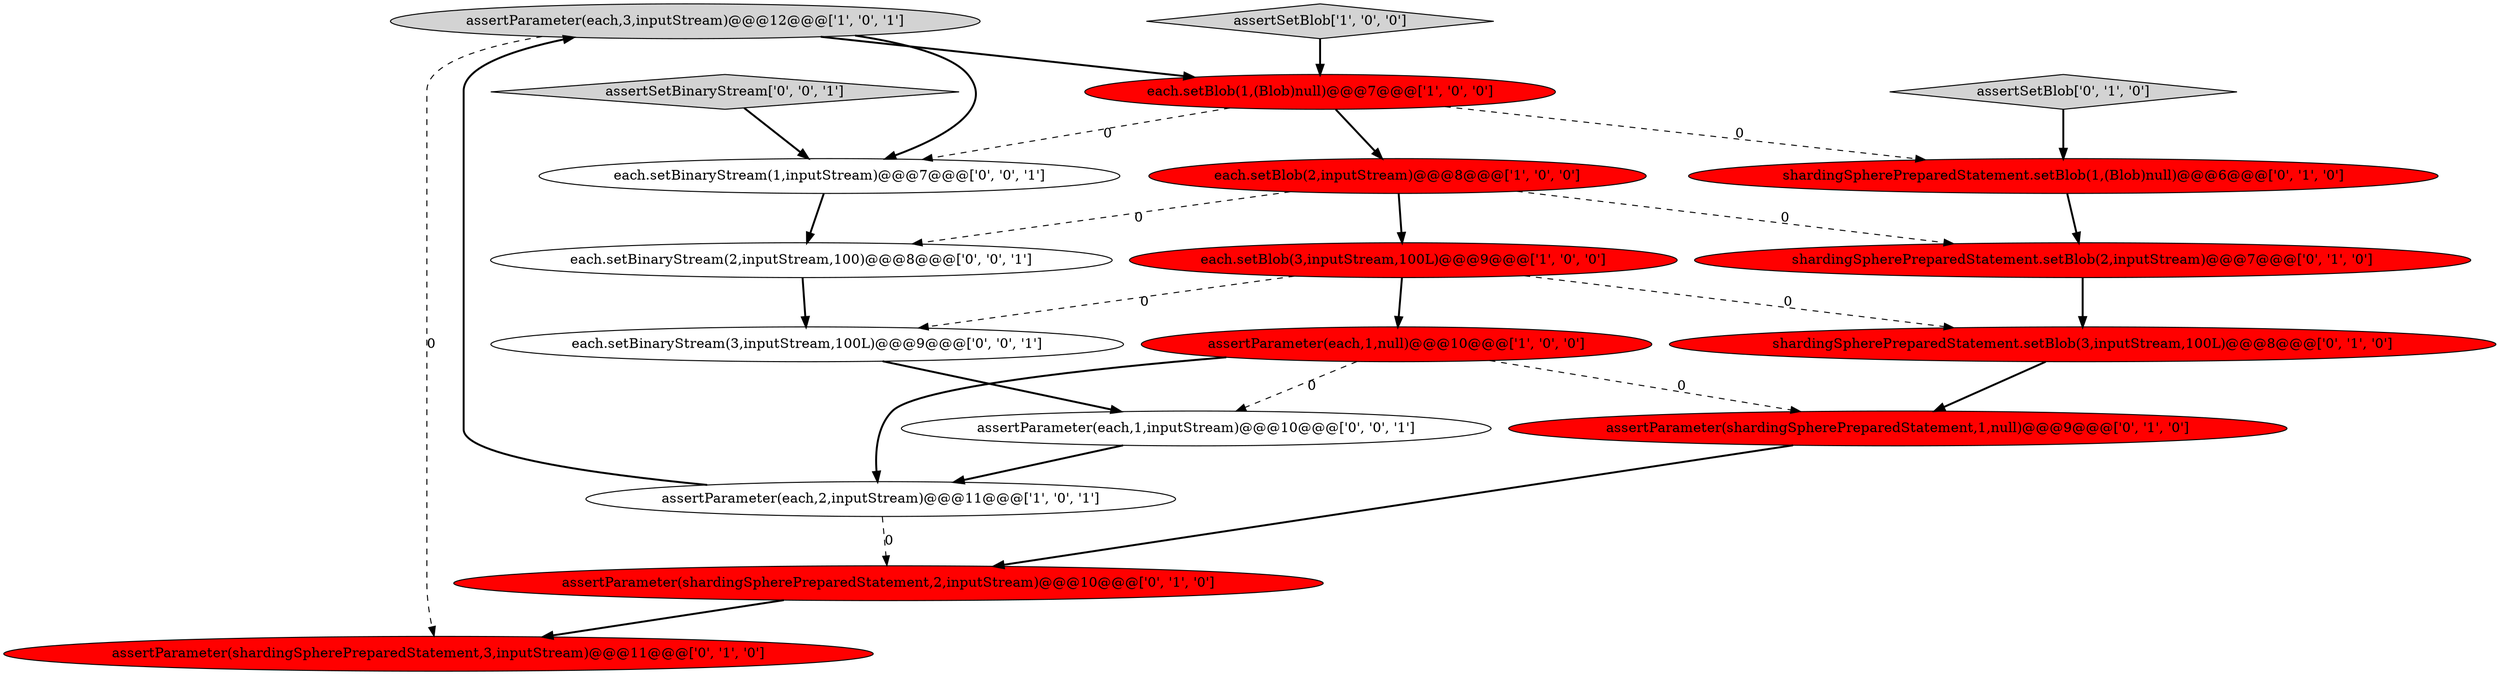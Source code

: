 digraph {
2 [style = filled, label = "assertParameter(each,3,inputStream)@@@12@@@['1', '0', '1']", fillcolor = lightgray, shape = ellipse image = "AAA0AAABBB1BBB"];
1 [style = filled, label = "each.setBlob(2,inputStream)@@@8@@@['1', '0', '0']", fillcolor = red, shape = ellipse image = "AAA1AAABBB1BBB"];
6 [style = filled, label = "each.setBlob(3,inputStream,100L)@@@9@@@['1', '0', '0']", fillcolor = red, shape = ellipse image = "AAA1AAABBB1BBB"];
7 [style = filled, label = "shardingSpherePreparedStatement.setBlob(1,(Blob)null)@@@6@@@['0', '1', '0']", fillcolor = red, shape = ellipse image = "AAA1AAABBB2BBB"];
9 [style = filled, label = "assertParameter(shardingSpherePreparedStatement,1,null)@@@9@@@['0', '1', '0']", fillcolor = red, shape = ellipse image = "AAA1AAABBB2BBB"];
16 [style = filled, label = "assertParameter(each,1,inputStream)@@@10@@@['0', '0', '1']", fillcolor = white, shape = ellipse image = "AAA0AAABBB3BBB"];
18 [style = filled, label = "each.setBinaryStream(1,inputStream)@@@7@@@['0', '0', '1']", fillcolor = white, shape = ellipse image = "AAA0AAABBB3BBB"];
15 [style = filled, label = "each.setBinaryStream(3,inputStream,100L)@@@9@@@['0', '0', '1']", fillcolor = white, shape = ellipse image = "AAA0AAABBB3BBB"];
13 [style = filled, label = "assertParameter(shardingSpherePreparedStatement,2,inputStream)@@@10@@@['0', '1', '0']", fillcolor = red, shape = ellipse image = "AAA1AAABBB2BBB"];
10 [style = filled, label = "assertSetBlob['0', '1', '0']", fillcolor = lightgray, shape = diamond image = "AAA0AAABBB2BBB"];
3 [style = filled, label = "assertSetBlob['1', '0', '0']", fillcolor = lightgray, shape = diamond image = "AAA0AAABBB1BBB"];
11 [style = filled, label = "shardingSpherePreparedStatement.setBlob(3,inputStream,100L)@@@8@@@['0', '1', '0']", fillcolor = red, shape = ellipse image = "AAA1AAABBB2BBB"];
5 [style = filled, label = "assertParameter(each,2,inputStream)@@@11@@@['1', '0', '1']", fillcolor = white, shape = ellipse image = "AAA0AAABBB1BBB"];
17 [style = filled, label = "assertSetBinaryStream['0', '0', '1']", fillcolor = lightgray, shape = diamond image = "AAA0AAABBB3BBB"];
0 [style = filled, label = "assertParameter(each,1,null)@@@10@@@['1', '0', '0']", fillcolor = red, shape = ellipse image = "AAA1AAABBB1BBB"];
8 [style = filled, label = "shardingSpherePreparedStatement.setBlob(2,inputStream)@@@7@@@['0', '1', '0']", fillcolor = red, shape = ellipse image = "AAA1AAABBB2BBB"];
14 [style = filled, label = "each.setBinaryStream(2,inputStream,100)@@@8@@@['0', '0', '1']", fillcolor = white, shape = ellipse image = "AAA0AAABBB3BBB"];
12 [style = filled, label = "assertParameter(shardingSpherePreparedStatement,3,inputStream)@@@11@@@['0', '1', '0']", fillcolor = red, shape = ellipse image = "AAA1AAABBB2BBB"];
4 [style = filled, label = "each.setBlob(1,(Blob)null)@@@7@@@['1', '0', '0']", fillcolor = red, shape = ellipse image = "AAA1AAABBB1BBB"];
5->13 [style = dashed, label="0"];
4->18 [style = dashed, label="0"];
1->14 [style = dashed, label="0"];
6->11 [style = dashed, label="0"];
0->16 [style = dashed, label="0"];
2->18 [style = bold, label=""];
6->0 [style = bold, label=""];
7->8 [style = bold, label=""];
11->9 [style = bold, label=""];
2->4 [style = bold, label=""];
3->4 [style = bold, label=""];
10->7 [style = bold, label=""];
15->16 [style = bold, label=""];
2->12 [style = dashed, label="0"];
5->2 [style = bold, label=""];
1->6 [style = bold, label=""];
13->12 [style = bold, label=""];
6->15 [style = dashed, label="0"];
4->7 [style = dashed, label="0"];
16->5 [style = bold, label=""];
1->8 [style = dashed, label="0"];
14->15 [style = bold, label=""];
4->1 [style = bold, label=""];
0->9 [style = dashed, label="0"];
8->11 [style = bold, label=""];
18->14 [style = bold, label=""];
17->18 [style = bold, label=""];
0->5 [style = bold, label=""];
9->13 [style = bold, label=""];
}
